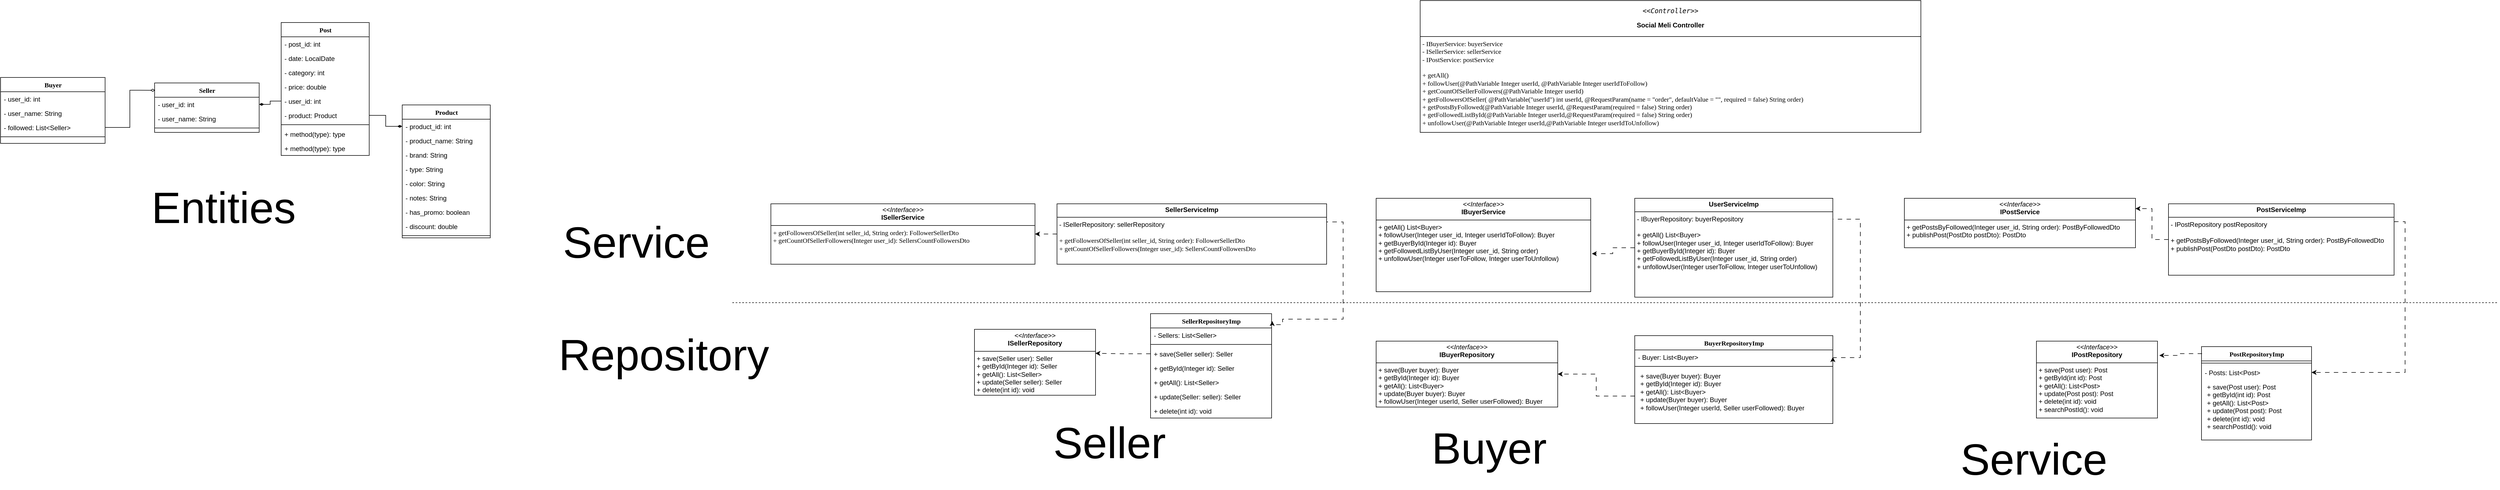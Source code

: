 <mxfile version="24.2.8" type="device">
  <diagram name="Page-1" id="9f46799a-70d6-7492-0946-bef42562c5a5">
    <mxGraphModel dx="3188" dy="1400" grid="1" gridSize="10" guides="1" tooltips="1" connect="1" arrows="1" fold="1" page="1" pageScale="1" pageWidth="1100" pageHeight="850" background="none" math="0" shadow="0">
      <root>
        <mxCell id="0" />
        <mxCell id="1" parent="0" />
        <mxCell id="78961159f06e98e8-17" value="Buyer" style="swimlane;html=1;fontStyle=1;align=center;verticalAlign=top;childLayout=stackLayout;horizontal=1;startSize=26;horizontalStack=0;resizeParent=1;resizeLast=0;collapsible=1;marginBottom=0;swimlaneFillColor=#ffffff;rounded=0;shadow=0;comic=0;labelBackgroundColor=none;strokeWidth=1;fillColor=none;fontFamily=Verdana;fontSize=12" parent="1" vertex="1">
          <mxGeometry x="-1850" y="-360" width="190" height="120" as="geometry" />
        </mxCell>
        <mxCell id="78961159f06e98e8-21" value="- user_id: int" style="text;html=1;strokeColor=none;fillColor=none;align=left;verticalAlign=top;spacingLeft=4;spacingRight=4;whiteSpace=wrap;overflow=hidden;rotatable=0;points=[[0,0.5],[1,0.5]];portConstraint=eastwest;" parent="78961159f06e98e8-17" vertex="1">
          <mxGeometry y="26" width="190" height="26" as="geometry" />
        </mxCell>
        <mxCell id="78961159f06e98e8-23" value="- user_name: String" style="text;html=1;strokeColor=none;fillColor=none;align=left;verticalAlign=top;spacingLeft=4;spacingRight=4;whiteSpace=wrap;overflow=hidden;rotatable=0;points=[[0,0.5],[1,0.5]];portConstraint=eastwest;" parent="78961159f06e98e8-17" vertex="1">
          <mxGeometry y="52" width="190" height="26" as="geometry" />
        </mxCell>
        <mxCell id="CGtpagoQlfGa9cjguJkH-2" value="- followed: List&amp;lt;Seller&amp;gt;" style="text;html=1;strokeColor=none;fillColor=none;align=left;verticalAlign=top;spacingLeft=4;spacingRight=4;whiteSpace=wrap;overflow=hidden;rotatable=0;points=[[0,0.5],[1,0.5]];portConstraint=eastwest;" parent="78961159f06e98e8-17" vertex="1">
          <mxGeometry y="78" width="190" height="26" as="geometry" />
        </mxCell>
        <mxCell id="78961159f06e98e8-19" value="" style="line;html=1;strokeWidth=1;fillColor=none;align=left;verticalAlign=middle;spacingTop=-1;spacingLeft=3;spacingRight=3;rotatable=0;labelPosition=right;points=[];portConstraint=eastwest;" parent="78961159f06e98e8-17" vertex="1">
          <mxGeometry y="104" width="190" height="8" as="geometry" />
        </mxCell>
        <mxCell id="CGtpagoQlfGa9cjguJkH-13" value="Post" style="swimlane;html=1;fontStyle=1;align=center;verticalAlign=top;childLayout=stackLayout;horizontal=1;startSize=26;horizontalStack=0;resizeParent=1;resizeLast=0;collapsible=1;marginBottom=0;swimlaneFillColor=#ffffff;rounded=0;shadow=0;comic=0;labelBackgroundColor=none;strokeWidth=1;fillColor=none;fontFamily=Verdana;fontSize=12" parent="1" vertex="1">
          <mxGeometry x="-1340" y="-460" width="160" height="242" as="geometry" />
        </mxCell>
        <mxCell id="CGtpagoQlfGa9cjguJkH-14" value="- post_id: int" style="text;html=1;strokeColor=none;fillColor=none;align=left;verticalAlign=top;spacingLeft=4;spacingRight=4;whiteSpace=wrap;overflow=hidden;rotatable=0;points=[[0,0.5],[1,0.5]];portConstraint=eastwest;" parent="CGtpagoQlfGa9cjguJkH-13" vertex="1">
          <mxGeometry y="26" width="160" height="26" as="geometry" />
        </mxCell>
        <mxCell id="CGtpagoQlfGa9cjguJkH-16" value="- date: LocalDate" style="text;html=1;strokeColor=none;fillColor=none;align=left;verticalAlign=top;spacingLeft=4;spacingRight=4;whiteSpace=wrap;overflow=hidden;rotatable=0;points=[[0,0.5],[1,0.5]];portConstraint=eastwest;" parent="CGtpagoQlfGa9cjguJkH-13" vertex="1">
          <mxGeometry y="52" width="160" height="26" as="geometry" />
        </mxCell>
        <mxCell id="CGtpagoQlfGa9cjguJkH-22" value="- category: int" style="text;html=1;strokeColor=none;fillColor=none;align=left;verticalAlign=top;spacingLeft=4;spacingRight=4;whiteSpace=wrap;overflow=hidden;rotatable=0;points=[[0,0.5],[1,0.5]];portConstraint=eastwest;" parent="CGtpagoQlfGa9cjguJkH-13" vertex="1">
          <mxGeometry y="78" width="160" height="26" as="geometry" />
        </mxCell>
        <mxCell id="CGtpagoQlfGa9cjguJkH-21" value="- price: double" style="text;html=1;strokeColor=none;fillColor=none;align=left;verticalAlign=top;spacingLeft=4;spacingRight=4;whiteSpace=wrap;overflow=hidden;rotatable=0;points=[[0,0.5],[1,0.5]];portConstraint=eastwest;" parent="CGtpagoQlfGa9cjguJkH-13" vertex="1">
          <mxGeometry y="104" width="160" height="26" as="geometry" />
        </mxCell>
        <mxCell id="CGtpagoQlfGa9cjguJkH-23" value="- user_id: int" style="text;html=1;strokeColor=none;fillColor=none;align=left;verticalAlign=top;spacingLeft=4;spacingRight=4;whiteSpace=wrap;overflow=hidden;rotatable=0;points=[[0,0.5],[1,0.5]];portConstraint=eastwest;" parent="CGtpagoQlfGa9cjguJkH-13" vertex="1">
          <mxGeometry y="130" width="160" height="26" as="geometry" />
        </mxCell>
        <mxCell id="CGtpagoQlfGa9cjguJkH-20" value="- product: Product" style="text;html=1;strokeColor=none;fillColor=none;align=left;verticalAlign=top;spacingLeft=4;spacingRight=4;whiteSpace=wrap;overflow=hidden;rotatable=0;points=[[0,0.5],[1,0.5]];portConstraint=eastwest;" parent="CGtpagoQlfGa9cjguJkH-13" vertex="1">
          <mxGeometry y="156" width="160" height="26" as="geometry" />
        </mxCell>
        <mxCell id="CGtpagoQlfGa9cjguJkH-17" value="" style="line;html=1;strokeWidth=1;fillColor=none;align=left;verticalAlign=middle;spacingTop=-1;spacingLeft=3;spacingRight=3;rotatable=0;labelPosition=right;points=[];portConstraint=eastwest;" parent="CGtpagoQlfGa9cjguJkH-13" vertex="1">
          <mxGeometry y="182" width="160" height="8" as="geometry" />
        </mxCell>
        <mxCell id="CGtpagoQlfGa9cjguJkH-18" value="+ method(type): type" style="text;html=1;strokeColor=none;fillColor=none;align=left;verticalAlign=top;spacingLeft=4;spacingRight=4;whiteSpace=wrap;overflow=hidden;rotatable=0;points=[[0,0.5],[1,0.5]];portConstraint=eastwest;" parent="CGtpagoQlfGa9cjguJkH-13" vertex="1">
          <mxGeometry y="190" width="160" height="26" as="geometry" />
        </mxCell>
        <mxCell id="CGtpagoQlfGa9cjguJkH-19" value="+ method(type): type" style="text;html=1;strokeColor=none;fillColor=none;align=left;verticalAlign=top;spacingLeft=4;spacingRight=4;whiteSpace=wrap;overflow=hidden;rotatable=0;points=[[0,0.5],[1,0.5]];portConstraint=eastwest;" parent="CGtpagoQlfGa9cjguJkH-13" vertex="1">
          <mxGeometry y="216" width="160" height="26" as="geometry" />
        </mxCell>
        <mxCell id="CGtpagoQlfGa9cjguJkH-24" value="Product" style="swimlane;html=1;fontStyle=1;align=center;verticalAlign=top;childLayout=stackLayout;horizontal=1;startSize=26;horizontalStack=0;resizeParent=1;resizeLast=0;collapsible=1;marginBottom=0;swimlaneFillColor=#ffffff;rounded=0;shadow=0;comic=0;labelBackgroundColor=none;strokeWidth=1;fillColor=none;fontFamily=Verdana;fontSize=12" parent="1" vertex="1">
          <mxGeometry x="-1120" y="-310" width="160" height="242" as="geometry" />
        </mxCell>
        <mxCell id="CGtpagoQlfGa9cjguJkH-25" value="- product_id: int" style="text;html=1;strokeColor=none;fillColor=none;align=left;verticalAlign=top;spacingLeft=4;spacingRight=4;whiteSpace=wrap;overflow=hidden;rotatable=0;points=[[0,0.5],[1,0.5]];portConstraint=eastwest;" parent="CGtpagoQlfGa9cjguJkH-24" vertex="1">
          <mxGeometry y="26" width="160" height="26" as="geometry" />
        </mxCell>
        <mxCell id="CGtpagoQlfGa9cjguJkH-26" value="- product_name: String" style="text;html=1;strokeColor=none;fillColor=none;align=left;verticalAlign=top;spacingLeft=4;spacingRight=4;whiteSpace=wrap;overflow=hidden;rotatable=0;points=[[0,0.5],[1,0.5]];portConstraint=eastwest;" parent="CGtpagoQlfGa9cjguJkH-24" vertex="1">
          <mxGeometry y="52" width="160" height="26" as="geometry" />
        </mxCell>
        <mxCell id="CGtpagoQlfGa9cjguJkH-31" value="- brand: String" style="text;html=1;strokeColor=none;fillColor=none;align=left;verticalAlign=top;spacingLeft=4;spacingRight=4;whiteSpace=wrap;overflow=hidden;rotatable=0;points=[[0,0.5],[1,0.5]];portConstraint=eastwest;" parent="CGtpagoQlfGa9cjguJkH-24" vertex="1">
          <mxGeometry y="78" width="160" height="26" as="geometry" />
        </mxCell>
        <mxCell id="CGtpagoQlfGa9cjguJkH-41" value="- type: String" style="text;html=1;strokeColor=none;fillColor=none;align=left;verticalAlign=top;spacingLeft=4;spacingRight=4;whiteSpace=wrap;overflow=hidden;rotatable=0;points=[[0,0.5],[1,0.5]];portConstraint=eastwest;" parent="CGtpagoQlfGa9cjguJkH-24" vertex="1">
          <mxGeometry y="104" width="160" height="26" as="geometry" />
        </mxCell>
        <mxCell id="CGtpagoQlfGa9cjguJkH-27" value="- color: String" style="text;html=1;strokeColor=none;fillColor=none;align=left;verticalAlign=top;spacingLeft=4;spacingRight=4;whiteSpace=wrap;overflow=hidden;rotatable=0;points=[[0,0.5],[1,0.5]];portConstraint=eastwest;" parent="CGtpagoQlfGa9cjguJkH-24" vertex="1">
          <mxGeometry y="130" width="160" height="26" as="geometry" />
        </mxCell>
        <mxCell id="CGtpagoQlfGa9cjguJkH-32" value="- notes: String" style="text;html=1;strokeColor=none;fillColor=none;align=left;verticalAlign=top;spacingLeft=4;spacingRight=4;whiteSpace=wrap;overflow=hidden;rotatable=0;points=[[0,0.5],[1,0.5]];portConstraint=eastwest;" parent="CGtpagoQlfGa9cjguJkH-24" vertex="1">
          <mxGeometry y="156" width="160" height="26" as="geometry" />
        </mxCell>
        <mxCell id="CGtpagoQlfGa9cjguJkH-99" value="- has_promo: boolean" style="text;html=1;strokeColor=none;fillColor=none;align=left;verticalAlign=top;spacingLeft=4;spacingRight=4;whiteSpace=wrap;overflow=hidden;rotatable=0;points=[[0,0.5],[1,0.5]];portConstraint=eastwest;" parent="CGtpagoQlfGa9cjguJkH-24" vertex="1">
          <mxGeometry y="182" width="160" height="26" as="geometry" />
        </mxCell>
        <mxCell id="CGtpagoQlfGa9cjguJkH-100" value="- discount: double" style="text;html=1;strokeColor=none;fillColor=none;align=left;verticalAlign=top;spacingLeft=4;spacingRight=4;whiteSpace=wrap;overflow=hidden;rotatable=0;points=[[0,0.5],[1,0.5]];portConstraint=eastwest;" parent="CGtpagoQlfGa9cjguJkH-24" vertex="1">
          <mxGeometry y="208" width="160" height="26" as="geometry" />
        </mxCell>
        <mxCell id="CGtpagoQlfGa9cjguJkH-28" value="" style="line;html=1;strokeWidth=1;fillColor=none;align=left;verticalAlign=middle;spacingTop=-1;spacingLeft=3;spacingRight=3;rotatable=0;labelPosition=right;points=[];portConstraint=eastwest;" parent="CGtpagoQlfGa9cjguJkH-24" vertex="1">
          <mxGeometry y="234" width="160" height="8" as="geometry" />
        </mxCell>
        <mxCell id="CGtpagoQlfGa9cjguJkH-42" value="&lt;p style=&quot;margin:0px;margin-top:4px;text-align:center;&quot;&gt;&lt;i&gt;&amp;lt;&amp;lt;Interface&amp;gt;&amp;gt;&lt;/i&gt;&lt;br&gt;&lt;b&gt;IBuyerRepository&lt;/b&gt;&lt;/p&gt;&lt;hr size=&quot;1&quot; style=&quot;border-style:solid;&quot;&gt;&lt;p style=&quot;margin:0px;margin-left:4px;&quot;&gt;+ save(Buyer buyer): Buyer&lt;br&gt;+ getById(Integer id): Buyer&lt;/p&gt;&lt;p style=&quot;margin:0px;margin-left:4px;&quot;&gt;+ getAll(): List&amp;lt;Buyer&amp;gt;&lt;/p&gt;&lt;p style=&quot;margin:0px;margin-left:4px;&quot;&gt;+ update(Buyer buyer): Buyer&lt;/p&gt;&lt;p style=&quot;margin:0px;margin-left:4px;&quot;&gt;+ followUser(Integer userId, Seller userFollowed): Buyer&lt;/p&gt;" style="verticalAlign=top;align=left;overflow=fill;html=1;whiteSpace=wrap;" parent="1" vertex="1">
          <mxGeometry x="650" y="120" width="330" height="120" as="geometry" />
        </mxCell>
        <mxCell id="CGtpagoQlfGa9cjguJkH-44" value="&lt;p style=&quot;margin:0px;margin-top:4px;text-align:center;&quot;&gt;&lt;i&gt;&amp;lt;&amp;lt;Interface&amp;gt;&amp;gt;&lt;/i&gt;&lt;br&gt;&lt;b&gt;IPostRepository&lt;/b&gt;&lt;/p&gt;&lt;hr size=&quot;1&quot; style=&quot;border-style:solid;&quot;&gt;&lt;p style=&quot;margin:0px;margin-left:4px;&quot;&gt;+ save(Post user): Post&lt;br&gt;+ getById(int id): Post&lt;/p&gt;&lt;p style=&quot;margin:0px;margin-left:4px;&quot;&gt;+ getAll(): List&amp;lt;Post&amp;gt;&lt;/p&gt;&lt;p style=&quot;margin:0px;margin-left:4px;&quot;&gt;+ update(Post post): Post&amp;nbsp;&lt;/p&gt;&lt;p style=&quot;margin:0px;margin-left:4px;&quot;&gt;+ delete(int id): void&lt;/p&gt;&lt;p style=&quot;margin:0px;margin-left:4px;&quot;&gt;+ searchPostId(): void&lt;/p&gt;&lt;p style=&quot;margin:0px;margin-left:4px;&quot;&gt;&lt;br&gt;&lt;/p&gt;" style="verticalAlign=top;align=left;overflow=fill;html=1;whiteSpace=wrap;" parent="1" vertex="1">
          <mxGeometry x="1850" y="120" width="220" height="140" as="geometry" />
        </mxCell>
        <mxCell id="CGtpagoQlfGa9cjguJkH-46" value="BuyerRepositoryImp" style="swimlane;html=1;fontStyle=1;align=center;verticalAlign=top;childLayout=stackLayout;horizontal=1;startSize=26;horizontalStack=0;resizeParent=1;resizeLast=0;collapsible=1;marginBottom=0;swimlaneFillColor=#ffffff;rounded=0;shadow=0;comic=0;labelBackgroundColor=none;strokeWidth=1;fillColor=none;fontFamily=Verdana;fontSize=12" parent="1" vertex="1">
          <mxGeometry x="1120" y="110" width="360" height="160" as="geometry" />
        </mxCell>
        <mxCell id="CGtpagoQlfGa9cjguJkH-47" value="- Buyer: List&amp;lt;Buyer&amp;gt;" style="text;html=1;strokeColor=none;fillColor=none;align=left;verticalAlign=top;spacingLeft=4;spacingRight=4;whiteSpace=wrap;overflow=hidden;rotatable=0;points=[[0,0.5],[1,0.5]];portConstraint=eastwest;" parent="CGtpagoQlfGa9cjguJkH-46" vertex="1">
          <mxGeometry y="26" width="360" height="26" as="geometry" />
        </mxCell>
        <mxCell id="CGtpagoQlfGa9cjguJkH-53" value="" style="line;html=1;strokeWidth=1;fillColor=none;align=left;verticalAlign=middle;spacingTop=-1;spacingLeft=3;spacingRight=3;rotatable=0;labelPosition=right;points=[];portConstraint=eastwest;" parent="CGtpagoQlfGa9cjguJkH-46" vertex="1">
          <mxGeometry y="52" width="360" height="8" as="geometry" />
        </mxCell>
        <mxCell id="CGtpagoQlfGa9cjguJkH-54" value="&lt;p style=&quot;margin: 0px 0px 0px 4px;&quot;&gt;+ save(Buyer buyer): Buyer&lt;br&gt;+ getById(Integer id): Buyer&lt;/p&gt;&lt;p style=&quot;margin: 0px 0px 0px 4px;&quot;&gt;+ getAll(): List&amp;lt;Buyer&amp;gt;&lt;/p&gt;&lt;p style=&quot;margin: 0px 0px 0px 4px;&quot;&gt;+ update(Buyer buyer): Buyer&lt;/p&gt;&lt;p style=&quot;margin: 0px 0px 0px 4px;&quot;&gt;+ followUser(Integer userId, Seller userFollowed): Buyer&lt;/p&gt;" style="text;html=1;strokeColor=none;fillColor=none;align=left;verticalAlign=top;spacingLeft=4;spacingRight=4;whiteSpace=wrap;overflow=hidden;rotatable=0;points=[[0,0.5],[1,0.5]];portConstraint=eastwest;" parent="CGtpagoQlfGa9cjguJkH-46" vertex="1">
          <mxGeometry y="60" width="360" height="100" as="geometry" />
        </mxCell>
        <mxCell id="CGtpagoQlfGa9cjguJkH-67" value="PostRepositoryImp" style="swimlane;html=1;fontStyle=1;align=center;verticalAlign=top;childLayout=stackLayout;horizontal=1;startSize=26;horizontalStack=0;resizeParent=1;resizeLast=0;collapsible=1;marginBottom=0;swimlaneFillColor=#ffffff;rounded=0;shadow=0;comic=0;labelBackgroundColor=none;strokeWidth=1;fillColor=none;fontFamily=Verdana;fontSize=12" parent="1" vertex="1">
          <mxGeometry x="2150" y="130" width="200" height="170" as="geometry" />
        </mxCell>
        <mxCell id="CGtpagoQlfGa9cjguJkH-69" value="" style="line;html=1;strokeWidth=1;fillColor=none;align=left;verticalAlign=middle;spacingTop=-1;spacingLeft=3;spacingRight=3;rotatable=0;labelPosition=right;points=[];portConstraint=eastwest;" parent="CGtpagoQlfGa9cjguJkH-67" vertex="1">
          <mxGeometry y="26" width="200" height="8" as="geometry" />
        </mxCell>
        <mxCell id="CGtpagoQlfGa9cjguJkH-68" value="- Posts: List&amp;lt;Post&amp;gt;" style="text;html=1;strokeColor=none;fillColor=none;align=left;verticalAlign=top;spacingLeft=4;spacingRight=4;whiteSpace=wrap;overflow=hidden;rotatable=0;points=[[0,0.5],[1,0.5]];portConstraint=eastwest;" parent="CGtpagoQlfGa9cjguJkH-67" vertex="1">
          <mxGeometry y="34" width="200" height="26" as="geometry" />
        </mxCell>
        <mxCell id="CGtpagoQlfGa9cjguJkH-72" value="&lt;p style=&quot;margin: 0px 0px 0px 4px;&quot;&gt;+ save(Post user): Post&lt;br&gt;+ getById(int id): Post&lt;/p&gt;&lt;p style=&quot;margin: 0px 0px 0px 4px;&quot;&gt;+ getAll(): List&amp;lt;Post&amp;gt;&lt;/p&gt;&lt;p style=&quot;margin: 0px 0px 0px 4px;&quot;&gt;+ update(Post post): Post&amp;nbsp;&lt;/p&gt;&lt;p style=&quot;margin: 0px 0px 0px 4px;&quot;&gt;+ delete(int id): void&lt;/p&gt;&lt;p style=&quot;margin: 0px 0px 0px 4px;&quot;&gt;+ searchPostId(): void&lt;/p&gt;" style="text;html=1;strokeColor=none;fillColor=none;align=left;verticalAlign=top;spacingLeft=4;spacingRight=4;whiteSpace=wrap;overflow=hidden;rotatable=0;points=[[0,0.5],[1,0.5]];portConstraint=eastwest;" parent="CGtpagoQlfGa9cjguJkH-67" vertex="1">
          <mxGeometry y="60" width="200" height="104" as="geometry" />
        </mxCell>
        <mxCell id="CGtpagoQlfGa9cjguJkH-80" value="Seller" style="swimlane;html=1;fontStyle=1;align=center;verticalAlign=top;childLayout=stackLayout;horizontal=1;startSize=26;horizontalStack=0;resizeParent=1;resizeLast=0;collapsible=1;marginBottom=0;swimlaneFillColor=#ffffff;rounded=0;shadow=0;comic=0;labelBackgroundColor=none;strokeWidth=1;fillColor=none;fontFamily=Verdana;fontSize=12" parent="1" vertex="1">
          <mxGeometry x="-1570" y="-350" width="190" height="90" as="geometry" />
        </mxCell>
        <mxCell id="CGtpagoQlfGa9cjguJkH-81" value="- user_id: int" style="text;html=1;strokeColor=none;fillColor=none;align=left;verticalAlign=top;spacingLeft=4;spacingRight=4;whiteSpace=wrap;overflow=hidden;rotatable=0;points=[[0,0.5],[1,0.5]];portConstraint=eastwest;" parent="CGtpagoQlfGa9cjguJkH-80" vertex="1">
          <mxGeometry y="26" width="190" height="26" as="geometry" />
        </mxCell>
        <mxCell id="CGtpagoQlfGa9cjguJkH-82" value="- user_name: String" style="text;html=1;strokeColor=none;fillColor=none;align=left;verticalAlign=top;spacingLeft=4;spacingRight=4;whiteSpace=wrap;overflow=hidden;rotatable=0;points=[[0,0.5],[1,0.5]];portConstraint=eastwest;" parent="CGtpagoQlfGa9cjguJkH-80" vertex="1">
          <mxGeometry y="52" width="190" height="26" as="geometry" />
        </mxCell>
        <mxCell id="CGtpagoQlfGa9cjguJkH-84" value="" style="line;html=1;strokeWidth=1;fillColor=none;align=left;verticalAlign=middle;spacingTop=-1;spacingLeft=3;spacingRight=3;rotatable=0;labelPosition=right;points=[];portConstraint=eastwest;" parent="CGtpagoQlfGa9cjguJkH-80" vertex="1">
          <mxGeometry y="78" width="190" height="8" as="geometry" />
        </mxCell>
        <mxCell id="CGtpagoQlfGa9cjguJkH-85" value="&lt;p style=&quot;margin:0px;margin-top:4px;text-align:center;&quot;&gt;&lt;i&gt;&amp;lt;&amp;lt;Interface&amp;gt;&amp;gt;&lt;/i&gt;&lt;br&gt;&lt;b&gt;ISellerRepository&lt;/b&gt;&lt;/p&gt;&lt;hr size=&quot;1&quot; style=&quot;border-style:solid;&quot;&gt;&lt;p style=&quot;margin:0px;margin-left:4px;&quot;&gt;+ save(Seller user): Seller&lt;br&gt;+ getById(Integer id): Seller&lt;/p&gt;&lt;p style=&quot;margin:0px;margin-left:4px;&quot;&gt;+ getAll(): List&amp;lt;Seller&amp;gt;&lt;/p&gt;&lt;p style=&quot;margin:0px;margin-left:4px;&quot;&gt;+ update(Seller seller): Seller&lt;/p&gt;&lt;p style=&quot;margin:0px;margin-left:4px;&quot;&gt;+ delete(int id): void&lt;/p&gt;" style="verticalAlign=top;align=left;overflow=fill;html=1;whiteSpace=wrap;" parent="1" vertex="1">
          <mxGeometry x="-80" y="98.5" width="220" height="120" as="geometry" />
        </mxCell>
        <mxCell id="CGtpagoQlfGa9cjguJkH-86" value="SellerRepositoryImp" style="swimlane;html=1;fontStyle=1;align=center;verticalAlign=top;childLayout=stackLayout;horizontal=1;startSize=26;horizontalStack=0;resizeParent=1;resizeLast=0;collapsible=1;marginBottom=0;swimlaneFillColor=#ffffff;rounded=0;shadow=0;comic=0;labelBackgroundColor=none;strokeWidth=1;fillColor=none;fontFamily=Verdana;fontSize=12" parent="1" vertex="1">
          <mxGeometry x="240" y="70" width="220" height="190" as="geometry" />
        </mxCell>
        <mxCell id="CGtpagoQlfGa9cjguJkH-87" value="- Sellers: List&amp;lt;Seller&amp;gt;" style="text;html=1;strokeColor=none;fillColor=none;align=left;verticalAlign=top;spacingLeft=4;spacingRight=4;whiteSpace=wrap;overflow=hidden;rotatable=0;points=[[0,0.5],[1,0.5]];portConstraint=eastwest;" parent="CGtpagoQlfGa9cjguJkH-86" vertex="1">
          <mxGeometry y="26" width="220" height="26" as="geometry" />
        </mxCell>
        <mxCell id="CGtpagoQlfGa9cjguJkH-88" value="" style="line;html=1;strokeWidth=1;fillColor=none;align=left;verticalAlign=middle;spacingTop=-1;spacingLeft=3;spacingRight=3;rotatable=0;labelPosition=right;points=[];portConstraint=eastwest;" parent="CGtpagoQlfGa9cjguJkH-86" vertex="1">
          <mxGeometry y="52" width="220" height="8" as="geometry" />
        </mxCell>
        <mxCell id="CGtpagoQlfGa9cjguJkH-89" value="+ save(Seller seller): Seller" style="text;html=1;strokeColor=none;fillColor=none;align=left;verticalAlign=top;spacingLeft=4;spacingRight=4;whiteSpace=wrap;overflow=hidden;rotatable=0;points=[[0,0.5],[1,0.5]];portConstraint=eastwest;" parent="CGtpagoQlfGa9cjguJkH-86" vertex="1">
          <mxGeometry y="60" width="220" height="26" as="geometry" />
        </mxCell>
        <mxCell id="CGtpagoQlfGa9cjguJkH-90" value="+ getById(Integer id): Seller" style="text;html=1;strokeColor=none;fillColor=none;align=left;verticalAlign=top;spacingLeft=4;spacingRight=4;whiteSpace=wrap;overflow=hidden;rotatable=0;points=[[0,0.5],[1,0.5]];portConstraint=eastwest;" parent="CGtpagoQlfGa9cjguJkH-86" vertex="1">
          <mxGeometry y="86" width="220" height="26" as="geometry" />
        </mxCell>
        <mxCell id="f18bukQDUnreSADYW3iN-112" value="+ getAll(): List&amp;lt;Seller&amp;gt;" style="text;html=1;strokeColor=none;fillColor=none;align=left;verticalAlign=top;spacingLeft=4;spacingRight=4;whiteSpace=wrap;overflow=hidden;rotatable=0;points=[[0,0.5],[1,0.5]];portConstraint=eastwest;" vertex="1" parent="CGtpagoQlfGa9cjguJkH-86">
          <mxGeometry y="112" width="220" height="26" as="geometry" />
        </mxCell>
        <mxCell id="CGtpagoQlfGa9cjguJkH-91" value="+ update(Seller: seller): Seller" style="text;html=1;strokeColor=none;fillColor=none;align=left;verticalAlign=top;spacingLeft=4;spacingRight=4;whiteSpace=wrap;overflow=hidden;rotatable=0;points=[[0,0.5],[1,0.5]];portConstraint=eastwest;" parent="CGtpagoQlfGa9cjguJkH-86" vertex="1">
          <mxGeometry y="138" width="220" height="26" as="geometry" />
        </mxCell>
        <mxCell id="CGtpagoQlfGa9cjguJkH-92" value="+ delete(int id): void" style="text;html=1;strokeColor=none;fillColor=none;align=left;verticalAlign=top;spacingLeft=4;spacingRight=4;whiteSpace=wrap;overflow=hidden;rotatable=0;points=[[0,0.5],[1,0.5]];portConstraint=eastwest;" parent="CGtpagoQlfGa9cjguJkH-86" vertex="1">
          <mxGeometry y="164" width="220" height="26" as="geometry" />
        </mxCell>
        <mxCell id="CGtpagoQlfGa9cjguJkH-94" value="&lt;p style=&quot;margin:0px;margin-top:4px;text-align:center;&quot;&gt;&lt;span style=&quot;background-color: rgb(255, 255, 255);&quot;&gt;&lt;i&gt;&amp;lt;&amp;lt;Interface&amp;gt;&amp;gt;&lt;/i&gt;&lt;br&gt;&lt;b&gt;ISellerService&lt;/b&gt;&lt;/span&gt;&lt;/p&gt;&lt;hr size=&quot;1&quot; style=&quot;border-style:solid;&quot;&gt;&lt;p style=&quot;margin: 0px 0px 0px 4px;&quot;&gt;&lt;span style=&quot;background-color: rgb(255, 255, 255);&quot;&gt;&lt;font face=&quot;Verdana&quot; style=&quot;font-size: 12px;&quot;&gt;+ getFollowersOfSeller(int seller_id, String order): FollowerSellerDto&lt;br&gt;&lt;font style=&quot;font-size: 12px;&quot;&gt;+ getCountOfSellerFollowers(Integer user_id):&amp;nbsp;SellersCountFollowersDto&lt;/font&gt;&lt;/font&gt;&lt;/span&gt;&lt;/p&gt;&lt;p style=&quot;margin: 0px 0px 0px 4px;&quot;&gt;&lt;br&gt;&lt;/p&gt;" style="verticalAlign=top;align=left;overflow=fill;html=1;whiteSpace=wrap;" parent="1" vertex="1">
          <mxGeometry x="-450" y="-130" width="480" height="110" as="geometry" />
        </mxCell>
        <mxCell id="CGtpagoQlfGa9cjguJkH-97" value="&lt;p style=&quot;margin:0px;margin-top:4px;text-align:center;&quot;&gt;&lt;i&gt;&amp;lt;&amp;lt;Interface&amp;gt;&amp;gt;&lt;/i&gt;&lt;br&gt;&lt;b&gt;IBuyerService&lt;/b&gt;&lt;/p&gt;&lt;hr size=&quot;1&quot; style=&quot;border-style:solid;&quot;&gt;&lt;p style=&quot;margin:0px;margin-left:4px;&quot;&gt;+ getAll() List&amp;lt;Buyer&amp;gt;&lt;br&gt;+ followUser(Integer user_id, Integer userIdToFollow): Buyer&lt;/p&gt;&lt;p style=&quot;margin:0px;margin-left:4px;&quot;&gt;+ getBuyerById(Integer id): Buyer&amp;nbsp;&lt;/p&gt;&lt;p style=&quot;margin:0px;margin-left:4px;&quot;&gt;+ getFollowedListByUser(Integer user_id, String order)&lt;/p&gt;&lt;p style=&quot;margin:0px;margin-left:4px;&quot;&gt;+ unfollowUser(Integer userToFollow, Integer userToUnfollow)&lt;/p&gt;" style="verticalAlign=top;align=left;overflow=fill;html=1;whiteSpace=wrap;" parent="1" vertex="1">
          <mxGeometry x="650" y="-140" width="390" height="170" as="geometry" />
        </mxCell>
        <mxCell id="CGtpagoQlfGa9cjguJkH-102" value="&lt;p style=&quot;margin:0px;margin-top:4px;text-align:center;&quot;&gt;&lt;i&gt;&amp;lt;&amp;lt;Interface&amp;gt;&amp;gt;&lt;/i&gt;&lt;br&gt;&lt;b&gt;IPostService&lt;/b&gt;&lt;/p&gt;&lt;hr size=&quot;1&quot; style=&quot;border-style:solid;&quot;&gt;&lt;p style=&quot;margin:0px;margin-left:4px;&quot;&gt;+ getPostsByFollowed(Integer user_id, String order): PostByFollowedDto&lt;br&gt;+ publishPost(PostDto postDto): PostDto&lt;/p&gt;&lt;p style=&quot;margin:0px;margin-left:4px;&quot;&gt;&lt;br&gt;&lt;/p&gt;" style="verticalAlign=top;align=left;overflow=fill;html=1;whiteSpace=wrap;" parent="1" vertex="1">
          <mxGeometry x="1610" y="-140" width="420" height="90" as="geometry" />
        </mxCell>
        <mxCell id="CGtpagoQlfGa9cjguJkH-103" style="edgeStyle=orthogonalEdgeStyle;rounded=0;orthogonalLoop=1;jettySize=auto;html=1;entryX=1;entryY=0.5;entryDx=0;entryDy=0;startArrow=diamondThin;startFill=1;endArrow=none;endFill=0;" parent="1" source="CGtpagoQlfGa9cjguJkH-25" target="CGtpagoQlfGa9cjguJkH-20" edge="1">
          <mxGeometry relative="1" as="geometry" />
        </mxCell>
        <mxCell id="CGtpagoQlfGa9cjguJkH-104" style="edgeStyle=orthogonalEdgeStyle;rounded=0;orthogonalLoop=1;jettySize=auto;html=1;exitX=1;exitY=0.5;exitDx=0;exitDy=0;entryX=0;entryY=0.5;entryDx=0;entryDy=0;endArrow=none;endFill=0;startArrow=diamondThin;startFill=1;" parent="1" source="CGtpagoQlfGa9cjguJkH-81" target="CGtpagoQlfGa9cjguJkH-23" edge="1">
          <mxGeometry relative="1" as="geometry" />
        </mxCell>
        <mxCell id="f18bukQDUnreSADYW3iN-93" style="edgeStyle=orthogonalEdgeStyle;rounded=0;orthogonalLoop=1;jettySize=auto;html=1;entryX=1;entryY=0.5;entryDx=0;entryDy=0;dashed=1;dashPattern=8 8;" edge="1" parent="1" source="CGtpagoQlfGa9cjguJkH-105" target="CGtpagoQlfGa9cjguJkH-94">
          <mxGeometry relative="1" as="geometry" />
        </mxCell>
        <mxCell id="f18bukQDUnreSADYW3iN-94" style="edgeStyle=orthogonalEdgeStyle;rounded=0;orthogonalLoop=1;jettySize=auto;html=1;entryX=1.005;entryY=0.071;entryDx=0;entryDy=0;exitX=1;exitY=0.25;exitDx=0;exitDy=0;dashed=1;dashPattern=8 8;entryPerimeter=0;" edge="1" parent="1" source="CGtpagoQlfGa9cjguJkH-105" target="CGtpagoQlfGa9cjguJkH-86">
          <mxGeometry relative="1" as="geometry">
            <Array as="points">
              <mxPoint x="560" y="-97" />
              <mxPoint x="590" y="-97" />
              <mxPoint x="590" y="80" />
              <mxPoint x="480" y="80" />
              <mxPoint x="480" y="90" />
              <mxPoint x="461" y="90" />
            </Array>
          </mxGeometry>
        </mxCell>
        <mxCell id="CGtpagoQlfGa9cjguJkH-105" value="&lt;p style=&quot;margin:0px;margin-top:4px;text-align:center;&quot;&gt;&lt;b&gt;SellerServiceImp&lt;/b&gt;&lt;/p&gt;&lt;hr size=&quot;1&quot; style=&quot;border-style:solid;&quot;&gt;&lt;p style=&quot;margin:0px;margin-left:4px;&quot;&gt;- ISellerRepository: sellerRepository&lt;/p&gt;&lt;p style=&quot;margin:0px;margin-left:4px;&quot;&gt;&lt;br&gt;&lt;/p&gt;&lt;p style=&quot;margin:0px;margin-left:4px;&quot;&gt;&lt;span style=&quot;font-family: Verdana; background-color: rgb(255, 255, 255);&quot;&gt;+ getFollowersOfSeller(int seller_id, String order): FollowerSellerDto&lt;/span&gt;&lt;br&gt;&lt;span style=&quot;font-family: Verdana; background-color: rgb(255, 255, 255);&quot;&gt;+ getCountOfSellerFollowers(Integer user_id):&amp;nbsp;SellersCountFollowersDto&lt;/span&gt;&lt;/p&gt;" style="verticalAlign=top;align=left;overflow=fill;html=1;whiteSpace=wrap;" parent="1" vertex="1">
          <mxGeometry x="70" y="-130" width="490" height="110" as="geometry" />
        </mxCell>
        <mxCell id="f18bukQDUnreSADYW3iN-97" style="edgeStyle=orthogonalEdgeStyle;rounded=0;orthogonalLoop=1;jettySize=auto;html=1;entryX=1;entryY=0.5;entryDx=0;entryDy=0;exitX=1;exitY=0.25;exitDx=0;exitDy=0;dashed=1;dashPattern=8 8;" edge="1" parent="1" source="CGtpagoQlfGa9cjguJkH-107" target="CGtpagoQlfGa9cjguJkH-47">
          <mxGeometry relative="1" as="geometry">
            <Array as="points">
              <mxPoint x="1480" y="-102" />
              <mxPoint x="1530" y="-102" />
              <mxPoint x="1530" y="150" />
              <mxPoint x="1480" y="150" />
            </Array>
          </mxGeometry>
        </mxCell>
        <mxCell id="CGtpagoQlfGa9cjguJkH-107" value="&lt;p style=&quot;margin:0px;margin-top:4px;text-align:center;&quot;&gt;&lt;b&gt;UserServiceImp&lt;/b&gt;&lt;/p&gt;&lt;hr size=&quot;1&quot; style=&quot;border-style:solid;&quot;&gt;&lt;p style=&quot;margin:0px;margin-left:4px;&quot;&gt;- IBuyerRepository: buyerRepository&lt;/p&gt;&lt;p style=&quot;margin:0px;margin-left:4px;&quot;&gt;&lt;br&gt;&lt;/p&gt;&lt;p style=&quot;margin: 0px 0px 0px 4px;&quot;&gt;+ getAll() List&amp;lt;Buyer&amp;gt;&lt;br&gt;+ followUser(Integer user_id, Integer userIdToFollow): Buyer&lt;/p&gt;&lt;p style=&quot;margin: 0px 0px 0px 4px;&quot;&gt;+ getBuyerById(Integer id): Buyer&amp;nbsp;&lt;/p&gt;&lt;p style=&quot;margin: 0px 0px 0px 4px;&quot;&gt;+ getFollowedListByUser(Integer user_id, String order)&lt;/p&gt;&lt;p style=&quot;margin: 0px 0px 0px 4px;&quot;&gt;+ unfollowUser(Integer userToFollow, Integer userToUnfollow)&lt;/p&gt;" style="verticalAlign=top;align=left;overflow=fill;html=1;whiteSpace=wrap;" parent="1" vertex="1">
          <mxGeometry x="1120" y="-140" width="360" height="180" as="geometry" />
        </mxCell>
        <mxCell id="f18bukQDUnreSADYW3iN-105" style="edgeStyle=orthogonalEdgeStyle;rounded=0;orthogonalLoop=1;jettySize=auto;html=1;entryX=1;entryY=0.5;entryDx=0;entryDy=0;exitX=1;exitY=0.25;exitDx=0;exitDy=0;dashed=1;dashPattern=8 8;" edge="1" parent="1" source="CGtpagoQlfGa9cjguJkH-111" target="CGtpagoQlfGa9cjguJkH-68">
          <mxGeometry relative="1" as="geometry" />
        </mxCell>
        <mxCell id="CGtpagoQlfGa9cjguJkH-111" value="&lt;p style=&quot;margin:0px;margin-top:4px;text-align:center;&quot;&gt;&lt;b&gt;PostServiceImp&lt;/b&gt;&lt;/p&gt;&lt;hr size=&quot;1&quot; style=&quot;border-style:solid;&quot;&gt;&lt;p style=&quot;margin:0px;margin-left:4px;&quot;&gt;- IPostRepository postRepository&lt;/p&gt;&lt;p style=&quot;margin:0px;margin-left:4px;&quot;&gt;&lt;br&gt;&lt;/p&gt;&lt;p style=&quot;margin:0px;margin-left:4px;&quot;&gt;+ getPostsByFollowed(Integer user_id, String order): PostByFollowedDto&lt;br&gt;+ publishPost(PostDto postDto): PostDto&lt;br&gt;&lt;/p&gt;" style="verticalAlign=top;align=left;overflow=fill;html=1;whiteSpace=wrap;" parent="1" vertex="1">
          <mxGeometry x="2090" y="-130" width="410" height="130" as="geometry" />
        </mxCell>
        <mxCell id="f18bukQDUnreSADYW3iN-85" style="edgeStyle=orthogonalEdgeStyle;rounded=0;orthogonalLoop=1;jettySize=auto;html=1;exitX=1;exitY=0.5;exitDx=0;exitDy=0;entryX=0.006;entryY=0.148;entryDx=0;entryDy=0;entryPerimeter=0;endArrow=diamondThin;endFill=0;" edge="1" parent="1" source="CGtpagoQlfGa9cjguJkH-2" target="CGtpagoQlfGa9cjguJkH-80">
          <mxGeometry relative="1" as="geometry" />
        </mxCell>
        <mxCell id="f18bukQDUnreSADYW3iN-92" style="edgeStyle=orthogonalEdgeStyle;rounded=0;orthogonalLoop=1;jettySize=auto;html=1;entryX=0.999;entryY=0.364;entryDx=0;entryDy=0;entryPerimeter=0;dashed=1;dashPattern=8 8;" edge="1" parent="1" source="CGtpagoQlfGa9cjguJkH-89" target="CGtpagoQlfGa9cjguJkH-85">
          <mxGeometry relative="1" as="geometry" />
        </mxCell>
        <mxCell id="f18bukQDUnreSADYW3iN-95" style="edgeStyle=orthogonalEdgeStyle;rounded=0;orthogonalLoop=1;jettySize=auto;html=1;exitX=0;exitY=0.5;exitDx=0;exitDy=0;entryX=1.005;entryY=0.593;entryDx=0;entryDy=0;entryPerimeter=0;dashed=1;dashPattern=8 8;" edge="1" parent="1" source="CGtpagoQlfGa9cjguJkH-107" target="CGtpagoQlfGa9cjguJkH-97">
          <mxGeometry relative="1" as="geometry" />
        </mxCell>
        <mxCell id="f18bukQDUnreSADYW3iN-96" style="edgeStyle=orthogonalEdgeStyle;rounded=0;orthogonalLoop=1;jettySize=auto;html=1;entryX=1;entryY=0.5;entryDx=0;entryDy=0;dashed=1;dashPattern=8 8;" edge="1" parent="1" source="CGtpagoQlfGa9cjguJkH-54" target="CGtpagoQlfGa9cjguJkH-42">
          <mxGeometry relative="1" as="geometry" />
        </mxCell>
        <mxCell id="f18bukQDUnreSADYW3iN-101" value="Seller" style="text;html=1;align=center;verticalAlign=middle;resizable=0;points=[];autosize=1;strokeColor=none;fillColor=none;fontSize=80;" vertex="1" parent="1">
          <mxGeometry x="50" y="250" width="230" height="110" as="geometry" />
        </mxCell>
        <mxCell id="f18bukQDUnreSADYW3iN-102" value="Buyer" style="text;html=1;align=center;verticalAlign=middle;resizable=0;points=[];autosize=1;strokeColor=none;fillColor=none;fontSize=80;" vertex="1" parent="1">
          <mxGeometry x="740" y="260" width="230" height="110" as="geometry" />
        </mxCell>
        <mxCell id="f18bukQDUnreSADYW3iN-104" style="edgeStyle=orthogonalEdgeStyle;rounded=0;orthogonalLoop=1;jettySize=auto;html=1;entryX=1;entryY=0.208;entryDx=0;entryDy=0;entryPerimeter=0;dashed=1;dashPattern=8 8;" edge="1" parent="1" source="CGtpagoQlfGa9cjguJkH-111" target="CGtpagoQlfGa9cjguJkH-102">
          <mxGeometry relative="1" as="geometry" />
        </mxCell>
        <mxCell id="f18bukQDUnreSADYW3iN-106" value="Service" style="text;html=1;align=center;verticalAlign=middle;resizable=0;points=[];autosize=1;strokeColor=none;fillColor=none;fontSize=80;" vertex="1" parent="1">
          <mxGeometry x="1700" y="280" width="290" height="110" as="geometry" />
        </mxCell>
        <mxCell id="f18bukQDUnreSADYW3iN-107" value="Entities" style="text;html=1;align=center;verticalAlign=middle;resizable=0;points=[];autosize=1;strokeColor=none;fillColor=none;fontSize=80;" vertex="1" parent="1">
          <mxGeometry x="-1590" y="-178" width="290" height="110" as="geometry" />
        </mxCell>
        <mxCell id="f18bukQDUnreSADYW3iN-108" value="&lt;p style=&quot;margin:0px;margin-top:4px;text-align:center;&quot;&gt;&lt;/p&gt;&lt;pre style=&quot;text-align: center;&quot;&gt;&lt;i&gt;&amp;lt;&amp;lt;Controller&amp;gt;&amp;gt;&lt;/i&gt;&lt;/pre&gt;&lt;b&gt;&lt;div style=&quot;text-align: center;&quot;&gt;&lt;b style=&quot;background-color: initial;&quot;&gt;Social Meli Controller&lt;/b&gt;&lt;/div&gt;&lt;/b&gt;&lt;p&gt;&lt;/p&gt;&lt;hr size=&quot;1&quot; style=&quot;border-style:solid;&quot;&gt;&lt;p style=&quot;margin:0px;margin-left:4px;&quot;&gt;&lt;font face=&quot;Verdana&quot;&gt;- IBuyerService: buyerService&lt;/font&gt;&lt;/p&gt;&lt;p style=&quot;margin:0px;margin-left:4px;&quot;&gt;&lt;font face=&quot;Verdana&quot;&gt;- ISellerService: sellerService&lt;/font&gt;&lt;/p&gt;&lt;p style=&quot;margin:0px;margin-left:4px;&quot;&gt;&lt;font face=&quot;Verdana&quot;&gt;- IPostService: postService&lt;/font&gt;&lt;/p&gt;&lt;p style=&quot;margin:0px;margin-left:4px;&quot;&gt;&lt;font face=&quot;Verdana&quot;&gt;&lt;br&gt;&lt;/font&gt;&lt;/p&gt;&lt;p style=&quot;margin:0px;margin-left:4px;&quot;&gt;&lt;font face=&quot;Verdana&quot;&gt;+ getAll()&lt;/font&gt;&lt;/p&gt;&lt;p style=&quot;margin:0px;margin-left:4px;&quot;&gt;&lt;font face=&quot;Verdana&quot;&gt;&lt;span style=&quot;background-color: rgb(251, 251, 251);&quot;&gt;+&amp;nbsp;&lt;/span&gt;&lt;span style=&quot;background-color: rgb(255, 255, 255);&quot;&gt;followUser(@PathVariable Integer userId, @PathVariable Integer userIdToFollow)&lt;/span&gt;&lt;/font&gt;&lt;/p&gt;&lt;p style=&quot;margin:0px;margin-left:4px;&quot;&gt;&lt;font face=&quot;Verdana&quot;&gt;&lt;span style=&quot;background-color: rgb(255, 255, 255);&quot;&gt;+&amp;nbsp;&lt;/span&gt;&lt;span style=&quot;background-color: rgb(255, 255, 255);&quot;&gt;getCountOfSellerFollowers(@PathVariable Integer userId)&lt;/span&gt;&lt;/font&gt;&lt;/p&gt;&lt;p style=&quot;margin:0px;margin-left:4px;&quot;&gt;&lt;font face=&quot;Verdana&quot;&gt;&lt;span style=&quot;background-color: rgb(255, 255, 255);&quot;&gt;+ getFollowersOfSeller(&amp;nbsp;&lt;/span&gt;&lt;span style=&quot;background-color: rgb(255, 255, 255);&quot;&gt;@PathVariable(&quot;userId&quot;) int userId,&amp;nbsp;&lt;/span&gt;&lt;span style=&quot;background-color: rgb(255, 255, 255);&quot;&gt;@RequestParam(name = &quot;order&quot;, defaultValue = &quot;&quot;, required = false) String order)&lt;/span&gt;&lt;/font&gt;&lt;/p&gt;&lt;p style=&quot;margin:0px;margin-left:4px;&quot;&gt;&lt;span style=&quot;background-color: rgb(255, 255, 255); font-family: Verdana;&quot;&gt;+ getPostsByFollowed&lt;/span&gt;&lt;span style=&quot;background-color: rgb(255, 255, 255); font-family: Verdana;&quot;&gt;(&lt;/span&gt;&lt;span style=&quot;background-color: rgb(255, 255, 255); font-family: Verdana;&quot;&gt;@PathVariable &lt;/span&gt;&lt;span style=&quot;background-color: rgb(255, 255, 255); font-family: Verdana;&quot;&gt;Integer userId&lt;/span&gt;&lt;span style=&quot;background-color: rgb(255, 255, 255); font-family: Verdana;&quot;&gt;, &lt;/span&gt;&lt;span style=&quot;background-color: rgb(255, 255, 255); font-family: Verdana;&quot;&gt;@RequestParam&lt;/span&gt;&lt;span style=&quot;background-color: rgb(255, 255, 255); font-family: Verdana;&quot;&gt;(required = &lt;/span&gt;&lt;span style=&quot;background-color: rgb(255, 255, 255); font-family: Verdana;&quot;&gt;false&lt;/span&gt;&lt;span style=&quot;background-color: rgb(255, 255, 255); font-family: Verdana;&quot;&gt;) String order)&lt;/span&gt;&lt;/p&gt;&lt;p style=&quot;margin:0px;margin-left:4px;&quot;&gt;&lt;span style=&quot;background-color: rgb(255, 255, 255); font-family: Verdana;&quot;&gt;+ getFollowedListById&lt;/span&gt;&lt;span style=&quot;background-color: rgb(255, 255, 255); font-family: Verdana;&quot;&gt;(&lt;/span&gt;&lt;span style=&quot;background-color: rgb(255, 255, 255); font-family: Verdana;&quot;&gt;@PathVariable &lt;/span&gt;&lt;span style=&quot;background-color: rgb(255, 255, 255); font-family: Verdana;&quot;&gt;Integer userId&lt;/span&gt;&lt;span style=&quot;background-color: rgb(255, 255, 255); font-family: Verdana;&quot;&gt;,&lt;/span&gt;&lt;span style=&quot;background-color: rgb(255, 255, 255); font-family: Verdana;&quot;&gt;@RequestParam&lt;/span&gt;&lt;span style=&quot;background-color: rgb(255, 255, 255); font-family: Verdana;&quot;&gt;(required = &lt;/span&gt;&lt;span style=&quot;background-color: rgb(255, 255, 255); font-family: Verdana;&quot;&gt;false&lt;/span&gt;&lt;span style=&quot;background-color: rgb(255, 255, 255); font-family: Verdana;&quot;&gt;) String order)&lt;/span&gt;&lt;/p&gt;&lt;p style=&quot;margin:0px;margin-left:4px;&quot;&gt;&lt;span style=&quot;font-family: Verdana; background-color: rgb(255, 255, 255);&quot;&gt;+ unfollowUser&lt;/span&gt;&lt;span style=&quot;font-family: Verdana; background-color: rgb(255, 255, 255);&quot;&gt;(&lt;/span&gt;&lt;span style=&quot;font-family: Verdana; background-color: rgb(255, 255, 255);&quot;&gt;@PathVariable &lt;/span&gt;&lt;span style=&quot;font-family: Verdana; background-color: rgb(255, 255, 255);&quot;&gt;Integer userId&lt;/span&gt;&lt;span style=&quot;font-family: Verdana; background-color: rgb(255, 255, 255);&quot;&gt;,&lt;/span&gt;&lt;span style=&quot;font-family: Verdana; background-color: rgb(255, 255, 255);&quot;&gt;@PathVariable &lt;/span&gt;&lt;span style=&quot;font-family: Verdana; background-color: rgb(255, 255, 255);&quot;&gt;Integer userIdToUnfollow)&lt;/span&gt;&lt;/p&gt;" style="verticalAlign=top;align=left;overflow=fill;html=1;whiteSpace=wrap;" vertex="1" parent="1">
          <mxGeometry x="730" y="-500" width="910" height="240" as="geometry" />
        </mxCell>
        <mxCell id="f18bukQDUnreSADYW3iN-109" value="Service" style="text;html=1;align=center;verticalAlign=middle;resizable=0;points=[];autosize=1;strokeColor=none;fillColor=none;fontSize=80;" vertex="1" parent="1">
          <mxGeometry x="-840" y="-115" width="290" height="110" as="geometry" />
        </mxCell>
        <mxCell id="f18bukQDUnreSADYW3iN-110" value="Repository" style="text;html=1;align=center;verticalAlign=middle;resizable=0;points=[];autosize=1;strokeColor=none;fillColor=none;fontSize=80;" vertex="1" parent="1">
          <mxGeometry x="-850" y="90" width="410" height="110" as="geometry" />
        </mxCell>
        <mxCell id="f18bukQDUnreSADYW3iN-111" value="" style="endArrow=none;dashed=1;html=1;rounded=0;" edge="1" parent="1">
          <mxGeometry width="50" height="50" relative="1" as="geometry">
            <mxPoint x="-520" y="50" as="sourcePoint" />
            <mxPoint x="2690" y="50" as="targetPoint" />
          </mxGeometry>
        </mxCell>
        <mxCell id="CGtpagoQlfGa9cjguJkH-74" style="edgeStyle=orthogonalEdgeStyle;rounded=0;orthogonalLoop=1;jettySize=auto;html=1;exitX=0.005;exitY=0.075;exitDx=0;exitDy=0;dashed=1;dashPattern=8 8;exitPerimeter=0;entryX=1.015;entryY=0.186;entryDx=0;entryDy=0;entryPerimeter=0;" parent="1" source="CGtpagoQlfGa9cjguJkH-67" edge="1" target="CGtpagoQlfGa9cjguJkH-44">
          <mxGeometry relative="1" as="geometry">
            <mxPoint x="1830" y="159.182" as="targetPoint" />
          </mxGeometry>
        </mxCell>
      </root>
    </mxGraphModel>
  </diagram>
</mxfile>
